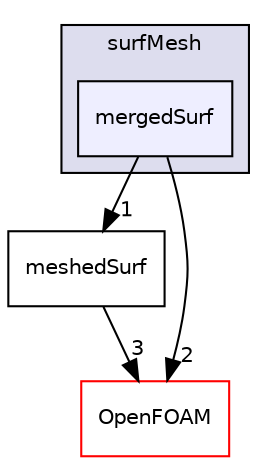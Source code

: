 digraph "src/surfMesh/mergedSurf" {
  bgcolor=transparent;
  compound=true
  node [ fontsize="10", fontname="Helvetica"];
  edge [ labelfontsize="10", labelfontname="Helvetica"];
  subgraph clusterdir_0a88fe22feb23ce5f078a04a1df67721 {
    graph [ bgcolor="#ddddee", pencolor="black", label="surfMesh" fontname="Helvetica", fontsize="10", URL="dir_0a88fe22feb23ce5f078a04a1df67721.html"]
  dir_0f16c46f5d87f1d2469a8ddc952a91d8 [shape=box, label="mergedSurf", style="filled", fillcolor="#eeeeff", pencolor="black", URL="dir_0f16c46f5d87f1d2469a8ddc952a91d8.html"];
  }
  dir_4643c365105f4b12fff6fc6d2964d662 [shape=box label="meshedSurf" URL="dir_4643c365105f4b12fff6fc6d2964d662.html"];
  dir_c5473ff19b20e6ec4dfe5c310b3778a8 [shape=box label="OpenFOAM" color="red" URL="dir_c5473ff19b20e6ec4dfe5c310b3778a8.html"];
  dir_0f16c46f5d87f1d2469a8ddc952a91d8->dir_4643c365105f4b12fff6fc6d2964d662 [headlabel="1", labeldistance=1.5 headhref="dir_003624_003625.html"];
  dir_0f16c46f5d87f1d2469a8ddc952a91d8->dir_c5473ff19b20e6ec4dfe5c310b3778a8 [headlabel="2", labeldistance=1.5 headhref="dir_003624_002151.html"];
  dir_4643c365105f4b12fff6fc6d2964d662->dir_c5473ff19b20e6ec4dfe5c310b3778a8 [headlabel="3", labeldistance=1.5 headhref="dir_003625_002151.html"];
}
